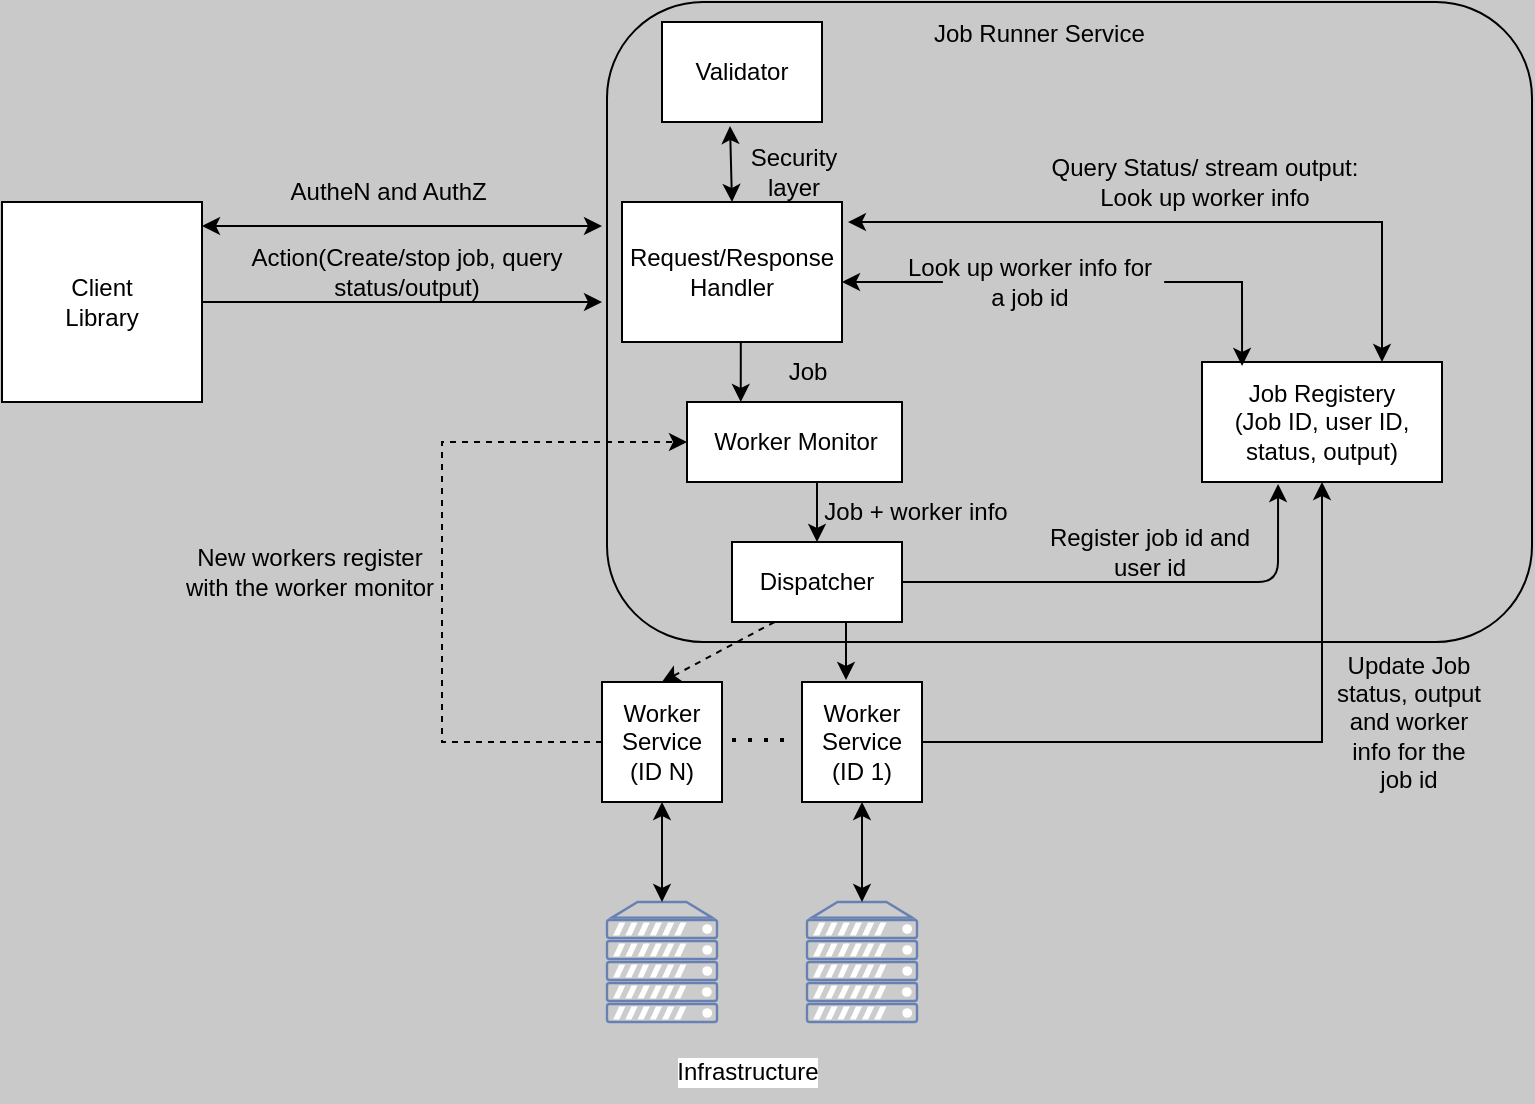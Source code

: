 <mxfile scale="1" border="10">
    <diagram id="6iYtnAA0bh0NGueBwueD" name="Architecture">
        <mxGraphModel dx="1074" dy="768" grid="1" gridSize="10" guides="1" tooltips="1" connect="1" arrows="1" fold="1" page="1" pageScale="1" pageWidth="850" pageHeight="1100" background="#C9C9C9" math="0" shadow="0">
            <root>
                <mxCell id="0"/>
                <mxCell id="1" parent="0"/>
                <mxCell id="EBO3f970umv6_g7wMhfV-8" value="" style="rounded=1;whiteSpace=wrap;html=1;fillColor=none;fontColor=#000000;labelBackgroundColor=default;" parent="1" vertex="1">
                    <mxGeometry x="362.5" y="60" width="462.5" height="320" as="geometry"/>
                </mxCell>
                <mxCell id="jqyDeOg6lsm_gDRewj5F-4" style="edgeStyle=orthogonalEdgeStyle;rounded=0;orthogonalLoop=1;jettySize=auto;html=1;exitX=1;exitY=0.25;exitDx=0;exitDy=0;strokeColor=none;fontColor=#000000;labelBackgroundColor=default;" parent="1" source="jqyDeOg6lsm_gDRewj5F-1" edge="1">
                    <mxGeometry relative="1" as="geometry">
                        <mxPoint x="360" y="180" as="targetPoint"/>
                    </mxGeometry>
                </mxCell>
                <mxCell id="jqyDeOg6lsm_gDRewj5F-8" style="edgeStyle=orthogonalEdgeStyle;rounded=0;orthogonalLoop=1;jettySize=auto;html=1;exitX=1;exitY=0.5;exitDx=0;exitDy=0;strokeColor=default;fontColor=#000000;labelBackgroundColor=default;" parent="1" source="jqyDeOg6lsm_gDRewj5F-1" edge="1">
                    <mxGeometry relative="1" as="geometry">
                        <mxPoint x="360" y="210" as="targetPoint"/>
                        <Array as="points"/>
                    </mxGeometry>
                </mxCell>
                <mxCell id="jqyDeOg6lsm_gDRewj5F-1" value="Client&lt;br&gt;Library" style="whiteSpace=wrap;html=1;aspect=fixed;fontColor=#000000;labelBackgroundColor=default;" parent="1" vertex="1">
                    <mxGeometry x="60" y="160" width="100" height="100" as="geometry"/>
                </mxCell>
                <mxCell id="jqyDeOg6lsm_gDRewj5F-3" value="Validator" style="rounded=0;whiteSpace=wrap;html=1;fontColor=#000000;labelBackgroundColor=default;" parent="1" vertex="1">
                    <mxGeometry x="390" y="70" width="80" height="50" as="geometry"/>
                </mxCell>
                <mxCell id="jqyDeOg6lsm_gDRewj5F-6" value="" style="endArrow=classic;startArrow=classic;html=1;rounded=0;strokeColor=default;exitX=1;exitY=0.12;exitDx=0;exitDy=0;exitPerimeter=0;fontColor=#000000;labelBackgroundColor=default;" parent="1" source="jqyDeOg6lsm_gDRewj5F-1" edge="1">
                    <mxGeometry width="50" height="50" relative="1" as="geometry">
                        <mxPoint x="400" y="410" as="sourcePoint"/>
                        <mxPoint x="360" y="172" as="targetPoint"/>
                    </mxGeometry>
                </mxCell>
                <mxCell id="jqyDeOg6lsm_gDRewj5F-7" value="AutheN and AuthZ&amp;nbsp;" style="text;html=1;strokeColor=none;fillColor=none;align=center;verticalAlign=middle;whiteSpace=wrap;rounded=0;fontColor=#000000;labelBackgroundColor=none;" parent="1" vertex="1">
                    <mxGeometry x="165" y="140" width="180" height="30" as="geometry"/>
                </mxCell>
                <mxCell id="jqyDeOg6lsm_gDRewj5F-9" value="Action(Create/stop job, query status/output)" style="text;html=1;strokeColor=none;fillColor=none;align=center;verticalAlign=middle;whiteSpace=wrap;rounded=0;fontColor=#000000;labelBackgroundColor=none;" parent="1" vertex="1">
                    <mxGeometry x="165" y="180" width="195" height="30" as="geometry"/>
                </mxCell>
                <mxCell id="jqyDeOg6lsm_gDRewj5F-38" style="edgeStyle=orthogonalEdgeStyle;rounded=0;orthogonalLoop=1;jettySize=auto;html=1;exitX=0.5;exitY=1;exitDx=0;exitDy=0;entryX=0.5;entryY=0;entryDx=0;entryDy=0;strokeColor=default;fontColor=#000000;labelBackgroundColor=default;startArrow=none;" parent="1" source="2" target="jqyDeOg6lsm_gDRewj5F-22" edge="1">
                    <mxGeometry relative="1" as="geometry"/>
                </mxCell>
                <mxCell id="jqyDeOg6lsm_gDRewj5F-19" value="Request/Response Handler" style="rounded=0;whiteSpace=wrap;html=1;fontColor=#000000;labelBackgroundColor=default;" parent="1" vertex="1">
                    <mxGeometry x="370" y="160" width="110" height="70" as="geometry"/>
                </mxCell>
                <mxCell id="jqyDeOg6lsm_gDRewj5F-21" value="Security layer" style="text;html=1;strokeColor=none;fillColor=none;align=center;verticalAlign=middle;whiteSpace=wrap;rounded=0;fontColor=#000000;labelBackgroundColor=none;" parent="1" vertex="1">
                    <mxGeometry x="426.25" y="130" width="60" height="30" as="geometry"/>
                </mxCell>
                <mxCell id="jqyDeOg6lsm_gDRewj5F-31" style="edgeStyle=orthogonalEdgeStyle;rounded=0;orthogonalLoop=1;jettySize=auto;html=1;exitX=0.5;exitY=1;exitDx=0;exitDy=0;entryX=0.383;entryY=-0.017;entryDx=0;entryDy=0;entryPerimeter=0;strokeColor=default;fontColor=#000000;labelBackgroundColor=default;" parent="1" source="jqyDeOg6lsm_gDRewj5F-22" target="jqyDeOg6lsm_gDRewj5F-26" edge="1">
                    <mxGeometry relative="1" as="geometry">
                        <Array as="points">
                            <mxPoint x="482" y="350"/>
                        </Array>
                    </mxGeometry>
                </mxCell>
                <mxCell id="jqyDeOg6lsm_gDRewj5F-22" value="Dispatcher" style="rounded=0;whiteSpace=wrap;html=1;fontColor=#000000;labelBackgroundColor=default;" parent="1" vertex="1">
                    <mxGeometry x="425" y="330" width="85" height="40" as="geometry"/>
                </mxCell>
                <mxCell id="jqyDeOg6lsm_gDRewj5F-33" style="edgeStyle=orthogonalEdgeStyle;rounded=0;orthogonalLoop=1;jettySize=auto;html=1;exitX=1;exitY=0.5;exitDx=0;exitDy=0;strokeColor=default;entryX=0.5;entryY=1;entryDx=0;entryDy=0;fontColor=#000000;labelBackgroundColor=default;" parent="1" source="jqyDeOg6lsm_gDRewj5F-26" target="jqyDeOg6lsm_gDRewj5F-34" edge="1">
                    <mxGeometry relative="1" as="geometry">
                        <mxPoint x="660" y="360" as="targetPoint"/>
                    </mxGeometry>
                </mxCell>
                <mxCell id="jqyDeOg6lsm_gDRewj5F-26" value="Worker Service&lt;br&gt;(ID 1)" style="rounded=0;whiteSpace=wrap;html=1;fontColor=#000000;labelBackgroundColor=default;" parent="1" vertex="1">
                    <mxGeometry x="460" y="400" width="60" height="60" as="geometry"/>
                </mxCell>
                <mxCell id="jqyDeOg6lsm_gDRewj5F-27" value="" style="fontColor=#000000;verticalAlign=top;verticalLabelPosition=bottom;labelPosition=center;align=center;html=1;outlineConnect=0;fillColor=#CCCCCC;strokeColor=#6881B3;gradientColor=none;gradientDirection=north;strokeWidth=2;shape=mxgraph.networks.server;labelBackgroundColor=default;" parent="1" vertex="1">
                    <mxGeometry x="462.5" y="510" width="55" height="60" as="geometry"/>
                </mxCell>
                <mxCell id="jqyDeOg6lsm_gDRewj5F-28" value="" style="endArrow=classic;startArrow=classic;html=1;rounded=0;strokeColor=default;entryX=0.5;entryY=0;entryDx=0;entryDy=0;entryPerimeter=0;exitX=0.5;exitY=1;exitDx=0;exitDy=0;fontColor=#000000;labelBackgroundColor=default;" parent="1" source="jqyDeOg6lsm_gDRewj5F-26" target="jqyDeOg6lsm_gDRewj5F-27" edge="1">
                    <mxGeometry width="50" height="50" relative="1" as="geometry">
                        <mxPoint x="585" y="390" as="sourcePoint"/>
                        <mxPoint x="635" y="340" as="targetPoint"/>
                        <Array as="points"/>
                    </mxGeometry>
                </mxCell>
                <mxCell id="jqyDeOg6lsm_gDRewj5F-34" value="Job Registery&lt;br&gt;(Job ID, user ID, status, output)" style="rounded=0;whiteSpace=wrap;html=1;fontColor=#000000;labelBackgroundColor=default;" parent="1" vertex="1">
                    <mxGeometry x="660" y="240" width="120" height="60" as="geometry"/>
                </mxCell>
                <mxCell id="jqyDeOg6lsm_gDRewj5F-36" value="" style="endArrow=classic;startArrow=none;html=1;rounded=0;strokeColor=default;exitX=0.167;exitY=0.033;exitDx=0;exitDy=0;exitPerimeter=0;fontColor=#000000;labelBackgroundColor=default;" parent="1" source="jqyDeOg6lsm_gDRewj5F-37" edge="1">
                    <mxGeometry width="50" height="50" relative="1" as="geometry">
                        <mxPoint x="680" y="280" as="sourcePoint"/>
                        <mxPoint x="480" y="200" as="targetPoint"/>
                        <Array as="points"/>
                    </mxGeometry>
                </mxCell>
                <mxCell id="jqyDeOg6lsm_gDRewj5F-39" value="Job + worker info" style="text;html=1;strokeColor=none;fillColor=none;align=center;verticalAlign=middle;whiteSpace=wrap;rounded=0;fontColor=#000000;labelBackgroundColor=none;" parent="1" vertex="1">
                    <mxGeometry x="452.5" y="300" width="127.5" height="30" as="geometry"/>
                </mxCell>
                <mxCell id="jqyDeOg6lsm_gDRewj5F-40" value="Update Job status, output and worker info for the job id" style="text;html=1;strokeColor=none;fillColor=none;align=center;verticalAlign=middle;whiteSpace=wrap;rounded=0;fontColor=#000000;labelBackgroundColor=none;" parent="1" vertex="1">
                    <mxGeometry x="726.25" y="400" width="75" height="40" as="geometry"/>
                </mxCell>
                <mxCell id="jqyDeOg6lsm_gDRewj5F-44" value="" style="endArrow=classic;startArrow=classic;html=1;rounded=0;strokeColor=default;fontColor=#000000;labelBackgroundColor=default;entryX=1.027;entryY=0.143;entryDx=0;entryDy=0;entryPerimeter=0;exitX=0.75;exitY=0;exitDx=0;exitDy=0;" parent="1" edge="1" target="jqyDeOg6lsm_gDRewj5F-19" source="jqyDeOg6lsm_gDRewj5F-34">
                    <mxGeometry width="50" height="50" relative="1" as="geometry">
                        <mxPoint x="730" y="330" as="sourcePoint"/>
                        <mxPoint x="630" y="170" as="targetPoint"/>
                        <Array as="points">
                            <mxPoint x="750" y="170"/>
                        </Array>
                    </mxGeometry>
                </mxCell>
                <mxCell id="jqyDeOg6lsm_gDRewj5F-45" value="Query Status/ stream output: Look up worker info" style="text;html=1;strokeColor=none;fillColor=none;align=center;verticalAlign=middle;whiteSpace=wrap;rounded=0;fontColor=#000000;labelBackgroundColor=none;" parent="1" vertex="1">
                    <mxGeometry x="580" y="120" width="162.5" height="60" as="geometry"/>
                </mxCell>
                <mxCell id="EBO3f970umv6_g7wMhfV-1" value="" style="endArrow=none;dashed=1;html=1;dashPattern=1 3;strokeWidth=2;rounded=0;fontColor=#000000;labelBackgroundColor=default;" parent="1" edge="1">
                    <mxGeometry width="50" height="50" relative="1" as="geometry">
                        <mxPoint x="425" y="429" as="sourcePoint"/>
                        <mxPoint x="455" y="429" as="targetPoint"/>
                        <Array as="points">
                            <mxPoint x="425" y="429"/>
                        </Array>
                    </mxGeometry>
                </mxCell>
                <mxCell id="EBO3f970umv6_g7wMhfV-2" value="Worker Service&lt;br&gt;(ID N)" style="rounded=0;whiteSpace=wrap;html=1;fontColor=#000000;labelBackgroundColor=default;" parent="1" vertex="1">
                    <mxGeometry x="360" y="400" width="60" height="60" as="geometry"/>
                </mxCell>
                <mxCell id="EBO3f970umv6_g7wMhfV-3" value="" style="fontColor=#000000;verticalAlign=top;verticalLabelPosition=bottom;labelPosition=center;align=center;html=1;outlineConnect=0;fillColor=#CCCCCC;strokeColor=#6881B3;gradientColor=none;gradientDirection=north;strokeWidth=2;shape=mxgraph.networks.server;labelBackgroundColor=default;" parent="1" vertex="1">
                    <mxGeometry x="362.5" y="510" width="55" height="60" as="geometry"/>
                </mxCell>
                <mxCell id="EBO3f970umv6_g7wMhfV-4" value="" style="endArrow=classic;startArrow=classic;html=1;rounded=0;strokeColor=default;entryX=0.5;entryY=0;entryDx=0;entryDy=0;entryPerimeter=0;exitX=0.5;exitY=1;exitDx=0;exitDy=0;fontColor=#000000;labelBackgroundColor=default;" parent="1" source="EBO3f970umv6_g7wMhfV-2" target="EBO3f970umv6_g7wMhfV-3" edge="1">
                    <mxGeometry width="50" height="50" relative="1" as="geometry">
                        <mxPoint x="485" y="390" as="sourcePoint"/>
                        <mxPoint x="535" y="340" as="targetPoint"/>
                        <Array as="points"/>
                    </mxGeometry>
                </mxCell>
                <mxCell id="EBO3f970umv6_g7wMhfV-6" value="" style="endArrow=classic;html=1;rounded=0;exitX=0.25;exitY=1;exitDx=0;exitDy=0;entryX=0.5;entryY=0;entryDx=0;entryDy=0;dashed=1;fontColor=#000000;labelBackgroundColor=default;" parent="1" source="jqyDeOg6lsm_gDRewj5F-22" target="EBO3f970umv6_g7wMhfV-2" edge="1">
                    <mxGeometry width="50" height="50" relative="1" as="geometry">
                        <mxPoint x="310" y="380" as="sourcePoint"/>
                        <mxPoint x="300" y="430" as="targetPoint"/>
                    </mxGeometry>
                </mxCell>
                <mxCell id="EBO3f970umv6_g7wMhfV-9" value="Job Runner Service" style="text;strokeColor=none;fillColor=none;align=left;verticalAlign=middle;spacingLeft=4;spacingRight=4;overflow=hidden;points=[[0,0.5],[1,0.5]];portConstraint=eastwest;rotatable=0;fontColor=#000000;labelBackgroundColor=none;" parent="1" vertex="1">
                    <mxGeometry x="520" y="60" width="125" height="30" as="geometry"/>
                </mxCell>
                <mxCell id="EBO3f970umv6_g7wMhfV-10" value="Infrastructure" style="text;html=1;strokeColor=none;fillColor=none;align=center;verticalAlign=middle;whiteSpace=wrap;rounded=0;fontColor=#000000;labelBackgroundColor=default;" parent="1" vertex="1">
                    <mxGeometry x="402.5" y="580" width="60" height="30" as="geometry"/>
                </mxCell>
                <mxCell id="3" value="" style="endArrow=classic;html=1;rounded=0;exitX=0;exitY=0.5;exitDx=0;exitDy=0;dashed=1;fontColor=#000000;labelBackgroundColor=default;entryX=0;entryY=0.5;entryDx=0;entryDy=0;" edge="1" parent="1" source="EBO3f970umv6_g7wMhfV-2" target="2">
                    <mxGeometry width="50" height="50" relative="1" as="geometry">
                        <mxPoint x="345" y="420" as="sourcePoint"/>
                        <mxPoint x="280" y="270" as="targetPoint"/>
                        <Array as="points">
                            <mxPoint x="280" y="430"/>
                            <mxPoint x="280" y="280"/>
                        </Array>
                    </mxGeometry>
                </mxCell>
                <mxCell id="4" value="New workers register with the worker monitor" style="text;html=1;strokeColor=none;fillColor=none;align=center;verticalAlign=middle;whiteSpace=wrap;rounded=0;fontColor=#000000;labelBackgroundColor=none;" vertex="1" parent="1">
                    <mxGeometry x="150" y="330" width="127.5" height="30" as="geometry"/>
                </mxCell>
                <mxCell id="2" value="Worker Monitor" style="rounded=0;whiteSpace=wrap;html=1;fontColor=#000000;labelBackgroundColor=default;" vertex="1" parent="1">
                    <mxGeometry x="402.5" y="260" width="107.5" height="40" as="geometry"/>
                </mxCell>
                <mxCell id="5" value="" style="edgeStyle=orthogonalEdgeStyle;rounded=0;orthogonalLoop=1;jettySize=auto;html=1;exitX=0.5;exitY=1;exitDx=0;exitDy=0;entryX=0.25;entryY=0;entryDx=0;entryDy=0;strokeColor=default;fontColor=#000000;labelBackgroundColor=default;endArrow=classic;endFill=1;" edge="1" parent="1" source="jqyDeOg6lsm_gDRewj5F-19" target="2">
                    <mxGeometry relative="1" as="geometry">
                        <mxPoint x="425" y="230" as="sourcePoint"/>
                        <mxPoint x="467.5" y="330" as="targetPoint"/>
                    </mxGeometry>
                </mxCell>
                <mxCell id="7" value="" style="endArrow=classic;html=1;entryX=0.317;entryY=1.017;entryDx=0;entryDy=0;entryPerimeter=0;exitX=1;exitY=0.5;exitDx=0;exitDy=0;" edge="1" parent="1" source="jqyDeOg6lsm_gDRewj5F-22" target="jqyDeOg6lsm_gDRewj5F-34">
                    <mxGeometry width="50" height="50" relative="1" as="geometry">
                        <mxPoint x="400" y="420" as="sourcePoint"/>
                        <mxPoint x="450" y="370" as="targetPoint"/>
                        <Array as="points">
                            <mxPoint x="698" y="350"/>
                        </Array>
                    </mxGeometry>
                </mxCell>
                <mxCell id="jqyDeOg6lsm_gDRewj5F-37" value="Look up worker info for a job id" style="text;html=1;strokeColor=none;fillColor=none;align=center;verticalAlign=middle;whiteSpace=wrap;rounded=0;fontColor=#000000;labelBackgroundColor=none;" parent="1" vertex="1">
                    <mxGeometry x="508.75" y="200" width="130" as="geometry"/>
                </mxCell>
                <mxCell id="10" value="" style="endArrow=none;startArrow=classic;html=1;rounded=0;strokeColor=default;exitX=0.167;exitY=0.033;exitDx=0;exitDy=0;exitPerimeter=0;fontColor=#000000;labelBackgroundColor=default;entryX=1.018;entryY=0.614;entryDx=0;entryDy=0;entryPerimeter=0;" edge="1" parent="1" source="jqyDeOg6lsm_gDRewj5F-34" target="jqyDeOg6lsm_gDRewj5F-37">
                    <mxGeometry width="50" height="50" relative="1" as="geometry">
                        <mxPoint x="680.04" y="241.98" as="sourcePoint"/>
                        <mxPoint x="481.98" y="202.98" as="targetPoint"/>
                        <Array as="points">
                            <mxPoint x="680" y="200"/>
                        </Array>
                    </mxGeometry>
                </mxCell>
                <mxCell id="11" value="" style="endArrow=classic;startArrow=classic;html=1;exitX=0.5;exitY=0;exitDx=0;exitDy=0;entryX=0.425;entryY=1.04;entryDx=0;entryDy=0;entryPerimeter=0;" edge="1" parent="1" source="jqyDeOg6lsm_gDRewj5F-19" target="jqyDeOg6lsm_gDRewj5F-3">
                    <mxGeometry width="50" height="50" relative="1" as="geometry">
                        <mxPoint x="385" y="170" as="sourcePoint"/>
                        <mxPoint x="435" y="120" as="targetPoint"/>
                        <Array as="points"/>
                    </mxGeometry>
                </mxCell>
                <mxCell id="14" value="Register job id and user id" style="text;html=1;strokeColor=none;fillColor=none;align=center;verticalAlign=middle;whiteSpace=wrap;rounded=0;fontColor=#000000;labelBackgroundColor=none;" vertex="1" parent="1">
                    <mxGeometry x="570" y="320" width="127.5" height="30" as="geometry"/>
                </mxCell>
                <mxCell id="XkZEOcDYWYtH_7BBC6HF-14" value="Job" style="text;html=1;strokeColor=none;fillColor=none;align=center;verticalAlign=middle;whiteSpace=wrap;rounded=0;fontColor=#000000;labelBackgroundColor=none;" vertex="1" parent="1">
                    <mxGeometry x="438.75" y="230" width="47.5" height="30" as="geometry"/>
                </mxCell>
            </root>
        </mxGraphModel>
    </diagram>
    <diagram id="_uW1dMEGAhS8fLdhEjaY" name="Flow Diagram- Create/Stop job">
        <mxGraphModel dx="1074" dy="768" grid="1" gridSize="10" guides="1" tooltips="1" connect="1" arrows="1" fold="1" page="1" pageScale="1" pageWidth="850" pageHeight="1100" background="#C9C9C9" math="0" shadow="0">
            <root>
                <mxCell id="tO9CpB2dFLnADmU-4jLJ-0"/>
                <mxCell id="tO9CpB2dFLnADmU-4jLJ-1" parent="tO9CpB2dFLnADmU-4jLJ-0"/>
                <mxCell id="c2odjl9ll0wSxm09Ags0-37" value="Client&lt;br&gt;" style="whiteSpace=wrap;html=1;aspect=fixed;fontColor=#000000;labelBackgroundColor=default;" vertex="1" parent="tO9CpB2dFLnADmU-4jLJ-1">
                    <mxGeometry x="362.5" y="40" width="50" height="50" as="geometry"/>
                </mxCell>
                <mxCell id="c2odjl9ll0wSxm09Ags0-38" style="edgeStyle=orthogonalEdgeStyle;rounded=0;orthogonalLoop=1;jettySize=auto;html=1;exitX=0.5;exitY=1;exitDx=0;exitDy=0;strokeColor=default;fontColor=#000000;labelBackgroundColor=default;entryX=0.5;entryY=0;entryDx=0;entryDy=0;" edge="1" parent="tO9CpB2dFLnADmU-4jLJ-1" source="c2odjl9ll0wSxm09Ags0-37" target="c2odjl9ll0wSxm09Ags0-40">
                    <mxGeometry relative="1" as="geometry">
                        <mxPoint x="387.5" y="125" as="targetPoint"/>
                        <Array as="points"/>
                        <mxPoint x="152.5" y="160" as="sourcePoint"/>
                    </mxGeometry>
                </mxCell>
                <mxCell id="c2odjl9ll0wSxm09Ags0-39" value="Send Request" style="text;html=1;strokeColor=none;fillColor=none;align=center;verticalAlign=middle;whiteSpace=wrap;rounded=0;fontColor=#000000;" vertex="1" parent="tO9CpB2dFLnADmU-4jLJ-1">
                    <mxGeometry x="397.5" y="100" width="60" height="30" as="geometry"/>
                </mxCell>
                <mxCell id="c2odjl9ll0wSxm09Ags0-40" value="Security&lt;br&gt;Check" style="rhombus;whiteSpace=wrap;html=1;fontColor=#000000;" vertex="1" parent="tO9CpB2dFLnADmU-4jLJ-1">
                    <mxGeometry x="347.5" y="130" width="80" height="80" as="geometry"/>
                </mxCell>
                <mxCell id="c2odjl9ll0wSxm09Ags0-41" value="" style="endArrow=none;html=1;entryX=0;entryY=0.5;entryDx=0;entryDy=0;exitX=0;exitY=0.5;exitDx=0;exitDy=0;rounded=0;startArrow=classic;startFill=1;endFill=0;" edge="1" parent="tO9CpB2dFLnADmU-4jLJ-1" source="c2odjl9ll0wSxm09Ags0-37" target="c2odjl9ll0wSxm09Ags0-40">
                    <mxGeometry width="50" height="50" relative="1" as="geometry">
                        <mxPoint x="337.5" y="250" as="sourcePoint"/>
                        <mxPoint x="387.5" y="200" as="targetPoint"/>
                        <Array as="points">
                            <mxPoint x="317.5" y="65"/>
                            <mxPoint x="317.5" y="170"/>
                        </Array>
                    </mxGeometry>
                </mxCell>
                <mxCell id="c2odjl9ll0wSxm09Ags0-42" value="Fail" style="text;html=1;strokeColor=none;fillColor=none;align=center;verticalAlign=middle;whiteSpace=wrap;rounded=0;fontColor=#000000;" vertex="1" parent="tO9CpB2dFLnADmU-4jLJ-1">
                    <mxGeometry x="257.5" y="100" width="60" height="30" as="geometry"/>
                </mxCell>
                <mxCell id="c2odjl9ll0wSxm09Ags0-45" value="" style="endArrow=classic;html=1;rounded=0;exitX=0.5;exitY=1;exitDx=0;exitDy=0;fontColor=#000000;" edge="1" parent="tO9CpB2dFLnADmU-4jLJ-1" source="c2odjl9ll0wSxm09Ags0-40">
                    <mxGeometry width="50" height="50" relative="1" as="geometry">
                        <mxPoint x="337.5" y="260" as="sourcePoint"/>
                        <mxPoint x="387.5" y="240" as="targetPoint"/>
                    </mxGeometry>
                </mxCell>
                <mxCell id="c2odjl9ll0wSxm09Ags0-46" value="Pass" style="text;html=1;strokeColor=none;fillColor=none;align=center;verticalAlign=middle;whiteSpace=wrap;rounded=0;fontColor=#000000;" vertex="1" parent="tO9CpB2dFLnADmU-4jLJ-1">
                    <mxGeometry x="397.5" y="200" width="60" height="30" as="geometry"/>
                </mxCell>
                <mxCell id="T6xFo-Tykz1jxSFSK6hM-0" style="edgeStyle=none;rounded=0;html=1;exitX=0;exitY=0.5;exitDx=0;exitDy=0;entryX=0;entryY=0.25;entryDx=0;entryDy=0;fontColor=#000000;startArrow=none;startFill=0;endArrow=classic;endFill=1;" edge="1" parent="tO9CpB2dFLnADmU-4jLJ-1" source="c2odjl9ll0wSxm09Ags0-47" target="c2odjl9ll0wSxm09Ags0-37">
                    <mxGeometry relative="1" as="geometry">
                        <Array as="points">
                            <mxPoint x="260" y="260"/>
                            <mxPoint x="260" y="53"/>
                        </Array>
                    </mxGeometry>
                </mxCell>
                <mxCell id="c2odjl9ll0wSxm09Ags0-47" value="Request/Response Handler" style="rounded=0;whiteSpace=wrap;html=1;fontColor=#000000;labelBackgroundColor=default;" vertex="1" parent="tO9CpB2dFLnADmU-4jLJ-1">
                    <mxGeometry x="332.5" y="240" width="110" height="40" as="geometry"/>
                </mxCell>
                <mxCell id="c2odjl9ll0wSxm09Ags0-51" style="edgeStyle=none;rounded=0;html=1;exitX=0.5;exitY=0;exitDx=0;exitDy=0;entryX=0.5;entryY=1;entryDx=0;entryDy=0;fontColor=#000000;startArrow=classic;startFill=1;endArrow=none;endFill=0;" edge="1" parent="tO9CpB2dFLnADmU-4jLJ-1" source="c2odjl9ll0wSxm09Ags0-50" target="c2odjl9ll0wSxm09Ags0-47">
                    <mxGeometry relative="1" as="geometry"/>
                </mxCell>
                <mxCell id="P8HddEMpkEidJls8VGsz-6" style="edgeStyle=none;rounded=0;html=1;exitX=0.5;exitY=1;exitDx=0;exitDy=0;entryX=0.5;entryY=0;entryDx=0;entryDy=0;fontColor=#000000;startArrow=none;startFill=0;endArrow=classic;endFill=1;" edge="1" parent="tO9CpB2dFLnADmU-4jLJ-1" source="c2odjl9ll0wSxm09Ags0-50" target="P8HddEMpkEidJls8VGsz-3">
                    <mxGeometry relative="1" as="geometry"/>
                </mxCell>
                <mxCell id="c2odjl9ll0wSxm09Ags0-50" value="Worker Monitor" style="rounded=0;whiteSpace=wrap;html=1;fontColor=#000000;labelBackgroundColor=default;" vertex="1" parent="tO9CpB2dFLnADmU-4jLJ-1">
                    <mxGeometry x="332.5" y="320" width="110" height="40" as="geometry"/>
                </mxCell>
                <mxCell id="c2odjl9ll0wSxm09Ags0-52" value="Create Job" style="text;html=1;strokeColor=none;fillColor=none;align=center;verticalAlign=middle;whiteSpace=wrap;rounded=0;fontColor=#000000;" vertex="1" parent="tO9CpB2dFLnADmU-4jLJ-1">
                    <mxGeometry x="390" y="290" width="60" height="30" as="geometry"/>
                </mxCell>
                <mxCell id="P8HddEMpkEidJls8VGsz-2" style="edgeStyle=none;rounded=0;html=1;exitX=0.25;exitY=1;exitDx=0;exitDy=0;entryX=1;entryY=0.5;entryDx=0;entryDy=0;fontColor=#000000;startArrow=classic;startFill=1;endArrow=classic;endFill=1;" edge="1" parent="tO9CpB2dFLnADmU-4jLJ-1" source="P8HddEMpkEidJls8VGsz-0" target="c2odjl9ll0wSxm09Ags0-47">
                    <mxGeometry relative="1" as="geometry">
                        <Array as="points">
                            <mxPoint x="530" y="260"/>
                        </Array>
                    </mxGeometry>
                </mxCell>
                <mxCell id="P8HddEMpkEidJls8VGsz-0" value="Job Registery&lt;br&gt;(Job ID, user ID, status, output)" style="rounded=0;whiteSpace=wrap;html=1;fontColor=#000000;labelBackgroundColor=default;" vertex="1" parent="tO9CpB2dFLnADmU-4jLJ-1">
                    <mxGeometry x="498.75" y="140" width="120" height="60" as="geometry"/>
                </mxCell>
                <mxCell id="P8HddEMpkEidJls8VGsz-4" value="" style="swimlane;startSize=0;fontColor=#000000;" vertex="1" parent="tO9CpB2dFLnADmU-4jLJ-1">
                    <mxGeometry x="265.63" y="130" width="363.75" height="350" as="geometry"/>
                </mxCell>
                <mxCell id="P8HddEMpkEidJls8VGsz-3" value="Dispatcher" style="rounded=0;whiteSpace=wrap;html=1;fontColor=#000000;labelBackgroundColor=default;" vertex="1" parent="P8HddEMpkEidJls8VGsz-4">
                    <mxGeometry x="66.87" y="270" width="110" height="40" as="geometry"/>
                </mxCell>
                <mxCell id="P8HddEMpkEidJls8VGsz-1" value="If Stop Job: find out worker info for the job" style="text;html=1;strokeColor=none;fillColor=none;align=center;verticalAlign=middle;whiteSpace=wrap;rounded=0;fontColor=#000000;" vertex="1" parent="P8HddEMpkEidJls8VGsz-4">
                    <mxGeometry x="176.87" y="140" width="161.25" height="20" as="geometry"/>
                </mxCell>
                <mxCell id="P8HddEMpkEidJls8VGsz-10" value="If Create Job: register job id anduser id" style="text;html=1;strokeColor=none;fillColor=none;align=center;verticalAlign=middle;whiteSpace=wrap;rounded=0;fontColor=#000000;" vertex="1" parent="P8HddEMpkEidJls8VGsz-4">
                    <mxGeometry x="184.37" y="300" width="161.25" height="20" as="geometry"/>
                </mxCell>
                <mxCell id="T6xFo-Tykz1jxSFSK6hM-1" value="Send response" style="text;html=1;strokeColor=none;fillColor=none;align=center;verticalAlign=middle;whiteSpace=wrap;rounded=0;fontColor=#000000;" vertex="1" parent="P8HddEMpkEidJls8VGsz-4">
                    <mxGeometry x="-5.63" y="50" width="60" height="30" as="geometry"/>
                </mxCell>
                <mxCell id="P8HddEMpkEidJls8VGsz-5" value="Job runner Service:&lt;br&gt;Hosted any where" style="text;html=1;strokeColor=none;fillColor=none;align=center;verticalAlign=middle;whiteSpace=wrap;rounded=0;fontColor=#000000;" vertex="1" parent="tO9CpB2dFLnADmU-4jLJ-1">
                    <mxGeometry x="190" y="270" width="60" height="30" as="geometry"/>
                </mxCell>
                <mxCell id="P8HddEMpkEidJls8VGsz-11" style="edgeStyle=none;rounded=0;html=1;exitX=1;exitY=0.5;exitDx=0;exitDy=0;entryX=1;entryY=0.5;entryDx=0;entryDy=0;fontColor=#000000;startArrow=none;startFill=0;endArrow=classic;endFill=1;" edge="1" parent="tO9CpB2dFLnADmU-4jLJ-1" source="P8HddEMpkEidJls8VGsz-7" target="P8HddEMpkEidJls8VGsz-0">
                    <mxGeometry relative="1" as="geometry">
                        <Array as="points">
                            <mxPoint x="680" y="540"/>
                            <mxPoint x="680" y="170"/>
                        </Array>
                    </mxGeometry>
                </mxCell>
                <mxCell id="P8HddEMpkEidJls8VGsz-7" value="Worker Service&lt;br&gt;" style="rounded=0;whiteSpace=wrap;html=1;fontColor=#000000;labelBackgroundColor=default;" vertex="1" parent="tO9CpB2dFLnADmU-4jLJ-1">
                    <mxGeometry x="357.5" y="510" width="60" height="60" as="geometry"/>
                </mxCell>
                <mxCell id="P8HddEMpkEidJls8VGsz-9" style="edgeStyle=none;rounded=0;html=1;exitX=1;exitY=0.5;exitDx=0;exitDy=0;entryX=0.75;entryY=1;entryDx=0;entryDy=0;fontColor=#000000;startArrow=none;startFill=0;endArrow=classic;endFill=1;" edge="1" parent="tO9CpB2dFLnADmU-4jLJ-1" source="P8HddEMpkEidJls8VGsz-3" target="P8HddEMpkEidJls8VGsz-0">
                    <mxGeometry relative="1" as="geometry">
                        <Array as="points">
                            <mxPoint x="589" y="420"/>
                        </Array>
                    </mxGeometry>
                </mxCell>
                <mxCell id="P8HddEMpkEidJls8VGsz-12" value="Update job status and output" style="text;html=1;strokeColor=none;fillColor=none;align=center;verticalAlign=middle;whiteSpace=wrap;rounded=0;fontColor=#000000;" vertex="1" parent="tO9CpB2dFLnADmU-4jLJ-1">
                    <mxGeometry x="440" y="510" width="161.25" height="20" as="geometry"/>
                </mxCell>
                <mxCell id="P8HddEMpkEidJls8VGsz-13" style="edgeStyle=none;rounded=0;html=1;exitX=0.5;exitY=1;exitDx=0;exitDy=0;entryX=0.5;entryY=0;entryDx=0;entryDy=0;fontColor=#000000;startArrow=none;startFill=0;endArrow=classic;endFill=1;" edge="1" parent="tO9CpB2dFLnADmU-4jLJ-1" source="P8HddEMpkEidJls8VGsz-3" target="P8HddEMpkEidJls8VGsz-7">
                    <mxGeometry relative="1" as="geometry"/>
                </mxCell>
                <mxCell id="P8HddEMpkEidJls8VGsz-15" value="" style="swimlane;startSize=0;fontColor=#000000;" vertex="1" parent="tO9CpB2dFLnADmU-4jLJ-1">
                    <mxGeometry x="292.5" y="500" width="187.5" height="140" as="geometry">
                        <mxRectangle x="292.5" y="820" width="50" height="40" as="alternateBounds"/>
                    </mxGeometry>
                </mxCell>
                <mxCell id="P8HddEMpkEidJls8VGsz-19" value="Linux process" style="shape=process;whiteSpace=wrap;html=1;backgroundOutline=1;fontColor=#000000;rotation=0;" vertex="1" parent="P8HddEMpkEidJls8VGsz-15">
                    <mxGeometry x="45" y="100" width="105" height="20" as="geometry"/>
                </mxCell>
                <mxCell id="P8HddEMpkEidJls8VGsz-21" value="Execute job" style="text;html=1;strokeColor=none;fillColor=none;align=center;verticalAlign=middle;whiteSpace=wrap;rounded=0;fontColor=#000000;" vertex="1" parent="P8HddEMpkEidJls8VGsz-15">
                    <mxGeometry x="112.5" y="70" width="60" height="30" as="geometry"/>
                </mxCell>
                <mxCell id="P8HddEMpkEidJls8VGsz-16" value="Worker&lt;br&gt;Service:&lt;br&gt;runs on all linux workers&amp;nbsp;" style="text;html=1;strokeColor=none;fillColor=none;align=center;verticalAlign=middle;whiteSpace=wrap;rounded=0;fontColor=#000000;" vertex="1" parent="tO9CpB2dFLnADmU-4jLJ-1">
                    <mxGeometry x="205.63" y="530" width="60" height="30" as="geometry"/>
                </mxCell>
                <mxCell id="P8HddEMpkEidJls8VGsz-20" value="" style="endArrow=classic;startArrow=classic;html=1;rounded=0;fontColor=#000000;entryX=0.5;entryY=1;entryDx=0;entryDy=0;" edge="1" parent="tO9CpB2dFLnADmU-4jLJ-1" target="P8HddEMpkEidJls8VGsz-7">
                    <mxGeometry width="50" height="50" relative="1" as="geometry">
                        <mxPoint x="388" y="600" as="sourcePoint"/>
                        <mxPoint x="400" y="470" as="targetPoint"/>
                    </mxGeometry>
                </mxCell>
            </root>
        </mxGraphModel>
    </diagram>
    <diagram id="24nB5nIzj0ex-FgbI-ef" name="FlowDiagram-QueryStatusOutput">
        <mxGraphModel dx="1074" dy="768" grid="1" gridSize="10" guides="1" tooltips="1" connect="1" arrows="1" fold="1" page="1" pageScale="1" pageWidth="850" pageHeight="1100" background="#C9C9C9" math="0" shadow="0">
            <root>
                <mxCell id="eE7crEISOZ_tEfes29lh-0"/>
                <mxCell id="eE7crEISOZ_tEfes29lh-1" parent="eE7crEISOZ_tEfes29lh-0"/>
                <mxCell id="QuqB5jz6b60mE_OSVaNS-0" value="Client&lt;br&gt;" style="whiteSpace=wrap;html=1;aspect=fixed;fontColor=#000000;labelBackgroundColor=default;" vertex="1" parent="eE7crEISOZ_tEfes29lh-1">
                    <mxGeometry x="352.5" y="50" width="50" height="50" as="geometry"/>
                </mxCell>
                <mxCell id="QuqB5jz6b60mE_OSVaNS-1" style="edgeStyle=orthogonalEdgeStyle;rounded=0;orthogonalLoop=1;jettySize=auto;html=1;exitX=0.5;exitY=1;exitDx=0;exitDy=0;strokeColor=default;fontColor=#000000;labelBackgroundColor=default;entryX=0.5;entryY=0;entryDx=0;entryDy=0;" edge="1" parent="eE7crEISOZ_tEfes29lh-1" source="QuqB5jz6b60mE_OSVaNS-0" target="QuqB5jz6b60mE_OSVaNS-3">
                    <mxGeometry relative="1" as="geometry">
                        <mxPoint x="377.5" y="135" as="targetPoint"/>
                        <Array as="points"/>
                        <mxPoint x="142.5" y="170" as="sourcePoint"/>
                    </mxGeometry>
                </mxCell>
                <mxCell id="QuqB5jz6b60mE_OSVaNS-2" value="Send Request" style="text;html=1;strokeColor=none;fillColor=none;align=center;verticalAlign=middle;whiteSpace=wrap;rounded=0;fontColor=#000000;" vertex="1" parent="eE7crEISOZ_tEfes29lh-1">
                    <mxGeometry x="387.5" y="110" width="60" height="30" as="geometry"/>
                </mxCell>
                <mxCell id="QuqB5jz6b60mE_OSVaNS-3" value="Security&lt;br&gt;Check" style="rhombus;whiteSpace=wrap;html=1;fontColor=#000000;" vertex="1" parent="eE7crEISOZ_tEfes29lh-1">
                    <mxGeometry x="337.5" y="140" width="80" height="80" as="geometry"/>
                </mxCell>
                <mxCell id="QuqB5jz6b60mE_OSVaNS-4" value="" style="endArrow=none;html=1;entryX=0;entryY=0.5;entryDx=0;entryDy=0;exitX=0;exitY=0.5;exitDx=0;exitDy=0;rounded=0;startArrow=classic;startFill=1;endFill=0;" edge="1" parent="eE7crEISOZ_tEfes29lh-1" source="QuqB5jz6b60mE_OSVaNS-0" target="QuqB5jz6b60mE_OSVaNS-3">
                    <mxGeometry width="50" height="50" relative="1" as="geometry">
                        <mxPoint x="327.5" y="260" as="sourcePoint"/>
                        <mxPoint x="377.5" y="210" as="targetPoint"/>
                        <Array as="points">
                            <mxPoint x="307.5" y="75"/>
                            <mxPoint x="307.5" y="180"/>
                        </Array>
                    </mxGeometry>
                </mxCell>
                <mxCell id="QuqB5jz6b60mE_OSVaNS-5" value="Fail" style="text;html=1;strokeColor=none;fillColor=none;align=center;verticalAlign=middle;whiteSpace=wrap;rounded=0;fontColor=#000000;" vertex="1" parent="eE7crEISOZ_tEfes29lh-1">
                    <mxGeometry x="247.5" y="110" width="60" height="30" as="geometry"/>
                </mxCell>
                <mxCell id="QuqB5jz6b60mE_OSVaNS-6" value="" style="endArrow=classic;html=1;rounded=0;exitX=0.5;exitY=1;exitDx=0;exitDy=0;fontColor=#000000;" edge="1" parent="eE7crEISOZ_tEfes29lh-1" source="QuqB5jz6b60mE_OSVaNS-3">
                    <mxGeometry width="50" height="50" relative="1" as="geometry">
                        <mxPoint x="327.5" y="270" as="sourcePoint"/>
                        <mxPoint x="377.5" y="250" as="targetPoint"/>
                    </mxGeometry>
                </mxCell>
                <mxCell id="QuqB5jz6b60mE_OSVaNS-7" value="Pass" style="text;html=1;strokeColor=none;fillColor=none;align=center;verticalAlign=middle;whiteSpace=wrap;rounded=0;fontColor=#000000;" vertex="1" parent="eE7crEISOZ_tEfes29lh-1">
                    <mxGeometry x="387.5" y="210" width="60" height="30" as="geometry"/>
                </mxCell>
                <mxCell id="Yb2me5kN-YOHWJArsziT-3" style="edgeStyle=none;rounded=0;html=1;exitX=1;exitY=0.5;exitDx=0;exitDy=0;entryX=1;entryY=0.5;entryDx=0;entryDy=0;fontColor=#000000;startArrow=none;startFill=0;endArrow=classic;endFill=1;" edge="1" parent="eE7crEISOZ_tEfes29lh-1" source="QuqB5jz6b60mE_OSVaNS-8" target="QuqB5jz6b60mE_OSVaNS-0">
                    <mxGeometry relative="1" as="geometry">
                        <Array as="points">
                            <mxPoint x="480" y="270"/>
                            <mxPoint x="480" y="75"/>
                        </Array>
                    </mxGeometry>
                </mxCell>
                <mxCell id="QuqB5jz6b60mE_OSVaNS-8" value="Request/Response Handler" style="rounded=0;whiteSpace=wrap;html=1;fontColor=#000000;labelBackgroundColor=default;" vertex="1" parent="eE7crEISOZ_tEfes29lh-1">
                    <mxGeometry x="322.5" y="250" width="110" height="40" as="geometry"/>
                </mxCell>
                <mxCell id="QuqB5jz6b60mE_OSVaNS-9" style="edgeStyle=none;rounded=0;html=1;fontColor=#000000;startArrow=classic;startFill=1;endArrow=none;endFill=0;" edge="1" parent="eE7crEISOZ_tEfes29lh-1" source="QuqB5jz6b60mE_OSVaNS-14">
                    <mxGeometry relative="1" as="geometry">
                        <mxPoint x="377.5" y="330" as="sourcePoint"/>
                        <mxPoint x="384" y="290" as="targetPoint"/>
                    </mxGeometry>
                </mxCell>
                <mxCell id="QuqB5jz6b60mE_OSVaNS-15" value="" style="swimlane;startSize=0;fontColor=#000000;" vertex="1" parent="eE7crEISOZ_tEfes29lh-1">
                    <mxGeometry x="260" y="220" width="390" height="420" as="geometry"/>
                </mxCell>
                <mxCell id="Yb2me5kN-YOHWJArsziT-1" style="edgeStyle=none;rounded=0;html=1;exitX=0.5;exitY=1;exitDx=0;exitDy=0;fontColor=#000000;startArrow=classic;startFill=1;endArrow=classic;endFill=1;" edge="1" parent="QuqB5jz6b60mE_OSVaNS-15" source="QuqB5jz6b60mE_OSVaNS-14" target="Yb2me5kN-YOHWJArsziT-0">
                    <mxGeometry relative="1" as="geometry"/>
                </mxCell>
                <mxCell id="QuqB5jz6b60mE_OSVaNS-14" value="Job Registery&lt;br&gt;(Job ID, user ID, status, output)" style="rounded=0;whiteSpace=wrap;html=1;fontColor=#000000;labelBackgroundColor=default;" vertex="1" parent="QuqB5jz6b60mE_OSVaNS-15">
                    <mxGeometry x="64.37" y="160" width="120" height="60" as="geometry"/>
                </mxCell>
                <mxCell id="QuqB5jz6b60mE_OSVaNS-12" value="Query status or Stream output" style="text;html=1;strokeColor=none;fillColor=none;align=center;verticalAlign=middle;whiteSpace=wrap;rounded=0;fontColor=#000000;" vertex="1" parent="QuqB5jz6b60mE_OSVaNS-15">
                    <mxGeometry y="110" width="130" height="30" as="geometry"/>
                </mxCell>
                <mxCell id="Yb2me5kN-YOHWJArsziT-0" value="Validate&lt;br&gt;user privilege" style="rhombus;whiteSpace=wrap;html=1;fontColor=#000000;" vertex="1" parent="QuqB5jz6b60mE_OSVaNS-15">
                    <mxGeometry x="74.37" y="250" width="100" height="100" as="geometry"/>
                </mxCell>
                <mxCell id="Yb2me5kN-YOHWJArsziT-5" value="Send output/status" style="text;html=1;strokeColor=none;fillColor=none;align=center;verticalAlign=middle;whiteSpace=wrap;rounded=0;fontColor=#000000;" vertex="1" parent="QuqB5jz6b60mE_OSVaNS-15">
                    <mxGeometry x="250" y="150" width="130" height="30" as="geometry"/>
                </mxCell>
                <mxCell id="QuqB5jz6b60mE_OSVaNS-19" value="Job runner Service" style="text;html=1;strokeColor=none;fillColor=none;align=center;verticalAlign=middle;whiteSpace=wrap;rounded=0;fontColor=#000000;" vertex="1" parent="eE7crEISOZ_tEfes29lh-1">
                    <mxGeometry x="180" y="280" width="60" height="30" as="geometry"/>
                </mxCell>
                <mxCell id="Yb2me5kN-YOHWJArsziT-2" style="edgeStyle=none;rounded=0;html=1;exitX=1;exitY=0.75;exitDx=0;exitDy=0;fontColor=#000000;startArrow=none;startFill=0;endArrow=classic;endFill=1;" edge="1" parent="eE7crEISOZ_tEfes29lh-1" source="QuqB5jz6b60mE_OSVaNS-14">
                    <mxGeometry relative="1" as="geometry">
                        <mxPoint x="434" y="280" as="targetPoint"/>
                        <Array as="points">
                            <mxPoint x="520" y="425"/>
                            <mxPoint x="520" y="280"/>
                        </Array>
                    </mxGeometry>
                </mxCell>
                <mxCell id="Yb2me5kN-YOHWJArsziT-4" value="Send Response" style="text;html=1;strokeColor=none;fillColor=none;align=center;verticalAlign=middle;whiteSpace=wrap;rounded=0;fontColor=#000000;" vertex="1" parent="eE7crEISOZ_tEfes29lh-1">
                    <mxGeometry x="490" y="130" width="60" height="30" as="geometry"/>
                </mxCell>
            </root>
        </mxGraphModel>
    </diagram>
</mxfile>